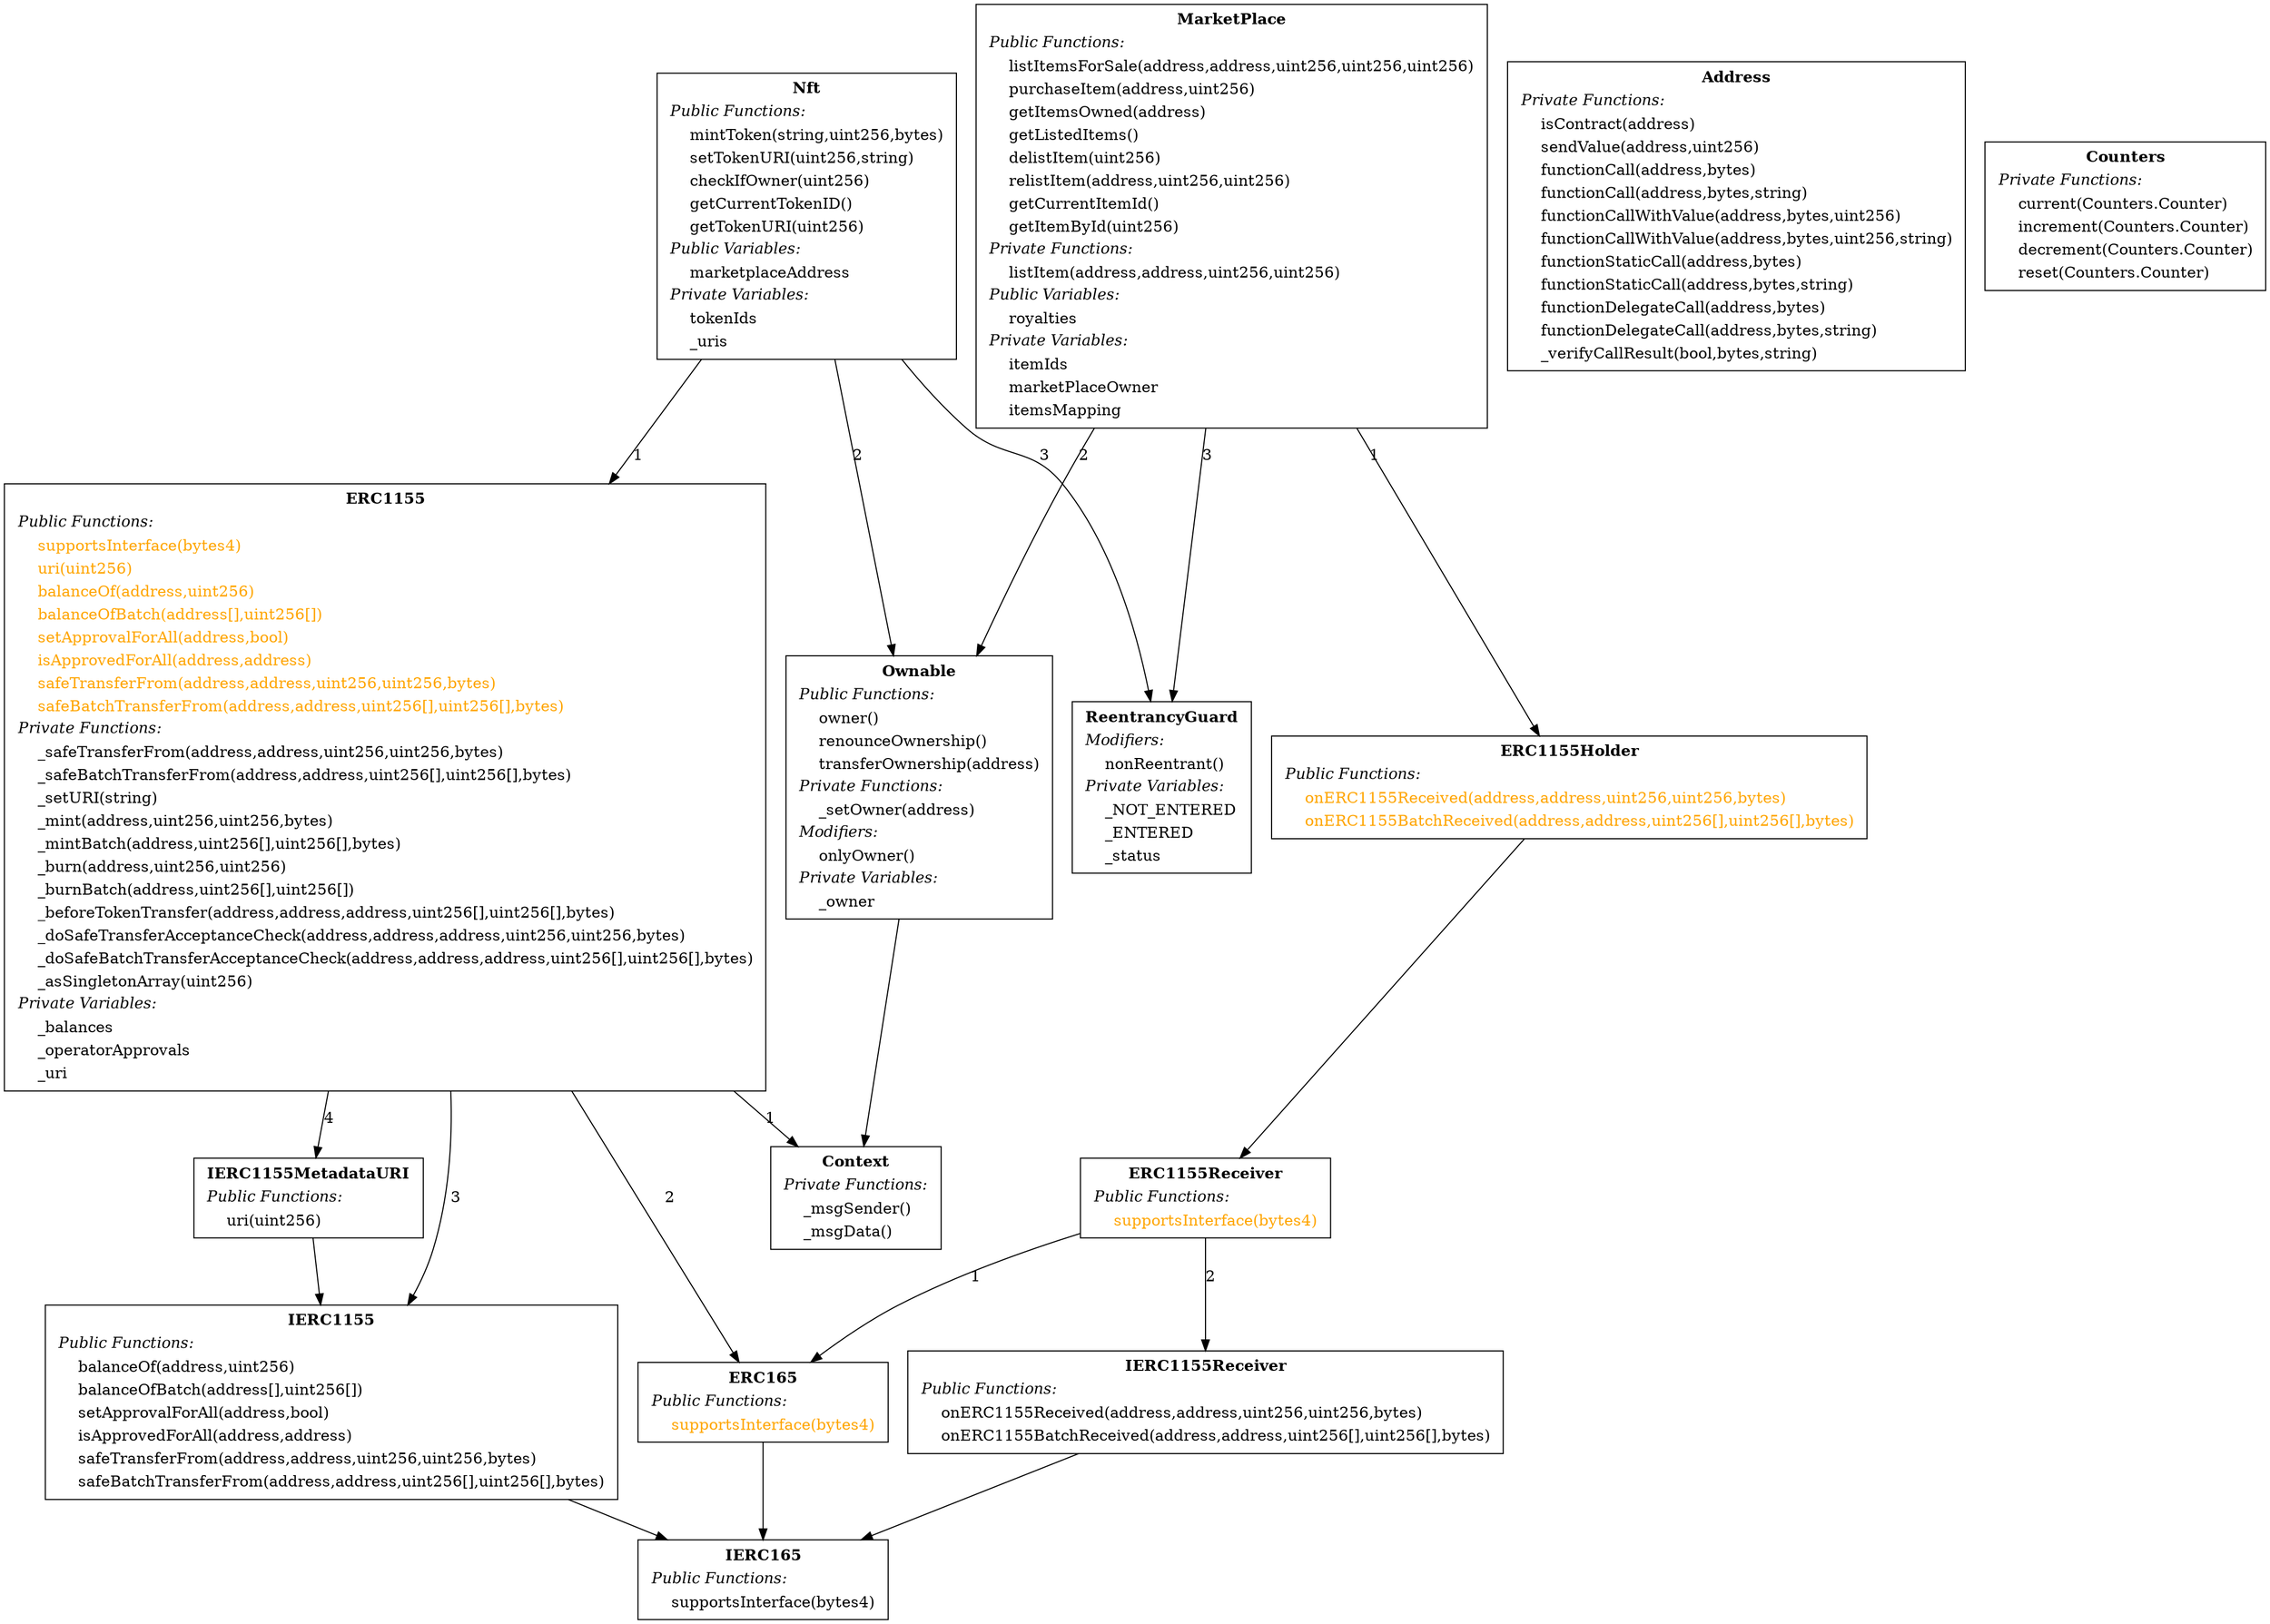 digraph "" {
MarketPlace -> ERC1155Holder [ label="1" ];
MarketPlace -> Ownable [ label="2" ];
MarketPlace -> ReentrancyGuard [ label="3" ];
MarketPlace[shape="box"label=< <TABLE border="0"><TR><TD align="center"><B>MarketPlace</B></TD></TR><TR><TD align="left"><I>Public Functions:</I></TD></TR><TR><TD align="left">    listItemsForSale(address,address,uint256,uint256,uint256)</TD></TR><TR><TD align="left">    purchaseItem(address,uint256)</TD></TR><TR><TD align="left">    getItemsOwned(address)</TD></TR><TR><TD align="left">    getListedItems()</TD></TR><TR><TD align="left">    delistItem(uint256)</TD></TR><TR><TD align="left">    relistItem(address,uint256,uint256)</TD></TR><TR><TD align="left">    getCurrentItemId()</TD></TR><TR><TD align="left">    getItemById(uint256)</TD></TR><TR><TD align="left"><I>Private Functions:</I></TD></TR><TR><TD align="left">    listItem(address,address,uint256,uint256)</TD></TR><TR><TD align="left"><I>Public Variables:</I></TD></TR><TR><TD align="left">    royalties</TD></TR><TR><TD align="left"><I>Private Variables:</I></TD></TR><TR><TD align="left">    itemIds</TD></TR><TR><TD align="left">    marketPlaceOwner</TD></TR><TR><TD align="left">    itemsMapping</TD></TR></TABLE> >];

Nft -> ERC1155 [ label="1" ];
Nft -> Ownable [ label="2" ];
Nft -> ReentrancyGuard [ label="3" ];
Nft[shape="box"label=< <TABLE border="0"><TR><TD align="center"><B>Nft</B></TD></TR><TR><TD align="left"><I>Public Functions:</I></TD></TR><TR><TD align="left">    mintToken(string,uint256,bytes)</TD></TR><TR><TD align="left">    setTokenURI(uint256,string)</TD></TR><TR><TD align="left">    checkIfOwner(uint256)</TD></TR><TR><TD align="left">    getCurrentTokenID()</TD></TR><TR><TD align="left">    getTokenURI(uint256)</TD></TR><TR><TD align="left"><I>Public Variables:</I></TD></TR><TR><TD align="left">    marketplaceAddress</TD></TR><TR><TD align="left"><I>Private Variables:</I></TD></TR><TR><TD align="left">    tokenIds</TD></TR><TR><TD align="left">    _uris</TD></TR></TABLE> >];

IERC165[shape="box"label=< <TABLE border="0"><TR><TD align="center"><B>IERC165</B></TD></TR><TR><TD align="left"><I>Public Functions:</I></TD></TR><TR><TD align="left">    supportsInterface(bytes4)</TD></TR></TABLE> >];

IERC1155 -> IERC165;
IERC1155[shape="box"label=< <TABLE border="0"><TR><TD align="center"><B>IERC1155</B></TD></TR><TR><TD align="left"><I>Public Functions:</I></TD></TR><TR><TD align="left">    balanceOf(address,uint256)</TD></TR><TR><TD align="left">    balanceOfBatch(address[],uint256[])</TD></TR><TR><TD align="left">    setApprovalForAll(address,bool)</TD></TR><TR><TD align="left">    isApprovedForAll(address,address)</TD></TR><TR><TD align="left">    safeTransferFrom(address,address,uint256,uint256,bytes)</TD></TR><TR><TD align="left">    safeBatchTransferFrom(address,address,uint256[],uint256[],bytes)</TD></TR></TABLE> >];

IERC1155Receiver -> IERC165;
IERC1155Receiver[shape="box"label=< <TABLE border="0"><TR><TD align="center"><B>IERC1155Receiver</B></TD></TR><TR><TD align="left"><I>Public Functions:</I></TD></TR><TR><TD align="left">    onERC1155Received(address,address,uint256,uint256,bytes)</TD></TR><TR><TD align="left">    onERC1155BatchReceived(address,address,uint256[],uint256[],bytes)</TD></TR></TABLE> >];

ERC1155Holder -> ERC1155Receiver;
ERC1155Holder[shape="box"label=< <TABLE border="0"><TR><TD align="center"><B>ERC1155Holder</B></TD></TR><TR><TD align="left"><I>Public Functions:</I></TD></TR><TR><TD align="left"><font color="#FFA500">    onERC1155Received(address,address,uint256,uint256,bytes)</font></TD></TR><TR><TD align="left"><font color="#FFA500">    onERC1155BatchReceived(address,address,uint256[],uint256[],bytes)</font></TD></TR></TABLE> >];

ERC165 -> IERC165;
ERC165[shape="box"label=< <TABLE border="0"><TR><TD align="center"><B>ERC165</B></TD></TR><TR><TD align="left"><I>Public Functions:</I></TD></TR><TR><TD align="left"><font color="#FFA500">    supportsInterface(bytes4)</font></TD></TR></TABLE> >];

ERC1155Receiver -> ERC165 [ label="1" ];
ERC1155Receiver -> IERC1155Receiver [ label="2" ];
ERC1155Receiver[shape="box"label=< <TABLE border="0"><TR><TD align="center"><B>ERC1155Receiver</B></TD></TR><TR><TD align="left"><I>Public Functions:</I></TD></TR><TR><TD align="left"><font color="#FFA500">    supportsInterface(bytes4)</font></TD></TR></TABLE> >];

Address[shape="box"label=< <TABLE border="0"><TR><TD align="center"><B>Address</B></TD></TR><TR><TD align="left"><I>Private Functions:</I></TD></TR><TR><TD align="left">    isContract(address)</TD></TR><TR><TD align="left">    sendValue(address,uint256)</TD></TR><TR><TD align="left">    functionCall(address,bytes)</TD></TR><TR><TD align="left">    functionCall(address,bytes,string)</TD></TR><TR><TD align="left">    functionCallWithValue(address,bytes,uint256)</TD></TR><TR><TD align="left">    functionCallWithValue(address,bytes,uint256,string)</TD></TR><TR><TD align="left">    functionStaticCall(address,bytes)</TD></TR><TR><TD align="left">    functionStaticCall(address,bytes,string)</TD></TR><TR><TD align="left">    functionDelegateCall(address,bytes)</TD></TR><TR><TD align="left">    functionDelegateCall(address,bytes,string)</TD></TR><TR><TD align="left">    _verifyCallResult(bool,bytes,string)</TD></TR></TABLE> >];

ReentrancyGuard[shape="box"label=< <TABLE border="0"><TR><TD align="center"><B>ReentrancyGuard</B></TD></TR><TR><TD align="left"><I>Modifiers:</I></TD></TR><TR><TD align="left">    nonReentrant()</TD></TR><TR><TD align="left"><I>Private Variables:</I></TD></TR><TR><TD align="left">    _NOT_ENTERED</TD></TR><TR><TD align="left">    _ENTERED</TD></TR><TR><TD align="left">    _status</TD></TR></TABLE> >];

IERC1155MetadataURI -> IERC1155;
IERC1155MetadataURI[shape="box"label=< <TABLE border="0"><TR><TD align="center"><B>IERC1155MetadataURI</B></TD></TR><TR><TD align="left"><I>Public Functions:</I></TD></TR><TR><TD align="left">    uri(uint256)</TD></TR></TABLE> >];

Context[shape="box"label=< <TABLE border="0"><TR><TD align="center"><B>Context</B></TD></TR><TR><TD align="left"><I>Private Functions:</I></TD></TR><TR><TD align="left">    _msgSender()</TD></TR><TR><TD align="left">    _msgData()</TD></TR></TABLE> >];

Counters[shape="box"label=< <TABLE border="0"><TR><TD align="center"><B>Counters</B></TD></TR><TR><TD align="left"><I>Private Functions:</I></TD></TR><TR><TD align="left">    current(Counters.Counter)</TD></TR><TR><TD align="left">    increment(Counters.Counter)</TD></TR><TR><TD align="left">    decrement(Counters.Counter)</TD></TR><TR><TD align="left">    reset(Counters.Counter)</TD></TR></TABLE> >];

ERC1155 -> Context [ label="1" ];
ERC1155 -> ERC165 [ label="2" ];
ERC1155 -> IERC1155 [ label="3" ];
ERC1155 -> IERC1155MetadataURI [ label="4" ];
ERC1155[shape="box"label=< <TABLE border="0"><TR><TD align="center"><B>ERC1155</B></TD></TR><TR><TD align="left"><I>Public Functions:</I></TD></TR><TR><TD align="left"><font color="#FFA500">    supportsInterface(bytes4)</font></TD></TR><TR><TD align="left"><font color="#FFA500">    uri(uint256)</font></TD></TR><TR><TD align="left"><font color="#FFA500">    balanceOf(address,uint256)</font></TD></TR><TR><TD align="left"><font color="#FFA500">    balanceOfBatch(address[],uint256[])</font></TD></TR><TR><TD align="left"><font color="#FFA500">    setApprovalForAll(address,bool)</font></TD></TR><TR><TD align="left"><font color="#FFA500">    isApprovedForAll(address,address)</font></TD></TR><TR><TD align="left"><font color="#FFA500">    safeTransferFrom(address,address,uint256,uint256,bytes)</font></TD></TR><TR><TD align="left"><font color="#FFA500">    safeBatchTransferFrom(address,address,uint256[],uint256[],bytes)</font></TD></TR><TR><TD align="left"><I>Private Functions:</I></TD></TR><TR><TD align="left">    _safeTransferFrom(address,address,uint256,uint256,bytes)</TD></TR><TR><TD align="left">    _safeBatchTransferFrom(address,address,uint256[],uint256[],bytes)</TD></TR><TR><TD align="left">    _setURI(string)</TD></TR><TR><TD align="left">    _mint(address,uint256,uint256,bytes)</TD></TR><TR><TD align="left">    _mintBatch(address,uint256[],uint256[],bytes)</TD></TR><TR><TD align="left">    _burn(address,uint256,uint256)</TD></TR><TR><TD align="left">    _burnBatch(address,uint256[],uint256[])</TD></TR><TR><TD align="left">    _beforeTokenTransfer(address,address,address,uint256[],uint256[],bytes)</TD></TR><TR><TD align="left">    _doSafeTransferAcceptanceCheck(address,address,address,uint256,uint256,bytes)</TD></TR><TR><TD align="left">    _doSafeBatchTransferAcceptanceCheck(address,address,address,uint256[],uint256[],bytes)</TD></TR><TR><TD align="left">    _asSingletonArray(uint256)</TD></TR><TR><TD align="left"><I>Private Variables:</I></TD></TR><TR><TD align="left">    _balances</TD></TR><TR><TD align="left">    _operatorApprovals</TD></TR><TR><TD align="left">    _uri</TD></TR></TABLE> >];

Ownable -> Context;
Ownable[shape="box"label=< <TABLE border="0"><TR><TD align="center"><B>Ownable</B></TD></TR><TR><TD align="left"><I>Public Functions:</I></TD></TR><TR><TD align="left">    owner()</TD></TR><TR><TD align="left">    renounceOwnership()</TD></TR><TR><TD align="left">    transferOwnership(address)</TD></TR><TR><TD align="left"><I>Private Functions:</I></TD></TR><TR><TD align="left">    _setOwner(address)</TD></TR><TR><TD align="left"><I>Modifiers:</I></TD></TR><TR><TD align="left">    onlyOwner()</TD></TR><TR><TD align="left"><I>Private Variables:</I></TD></TR><TR><TD align="left">    _owner</TD></TR></TABLE> >];

}